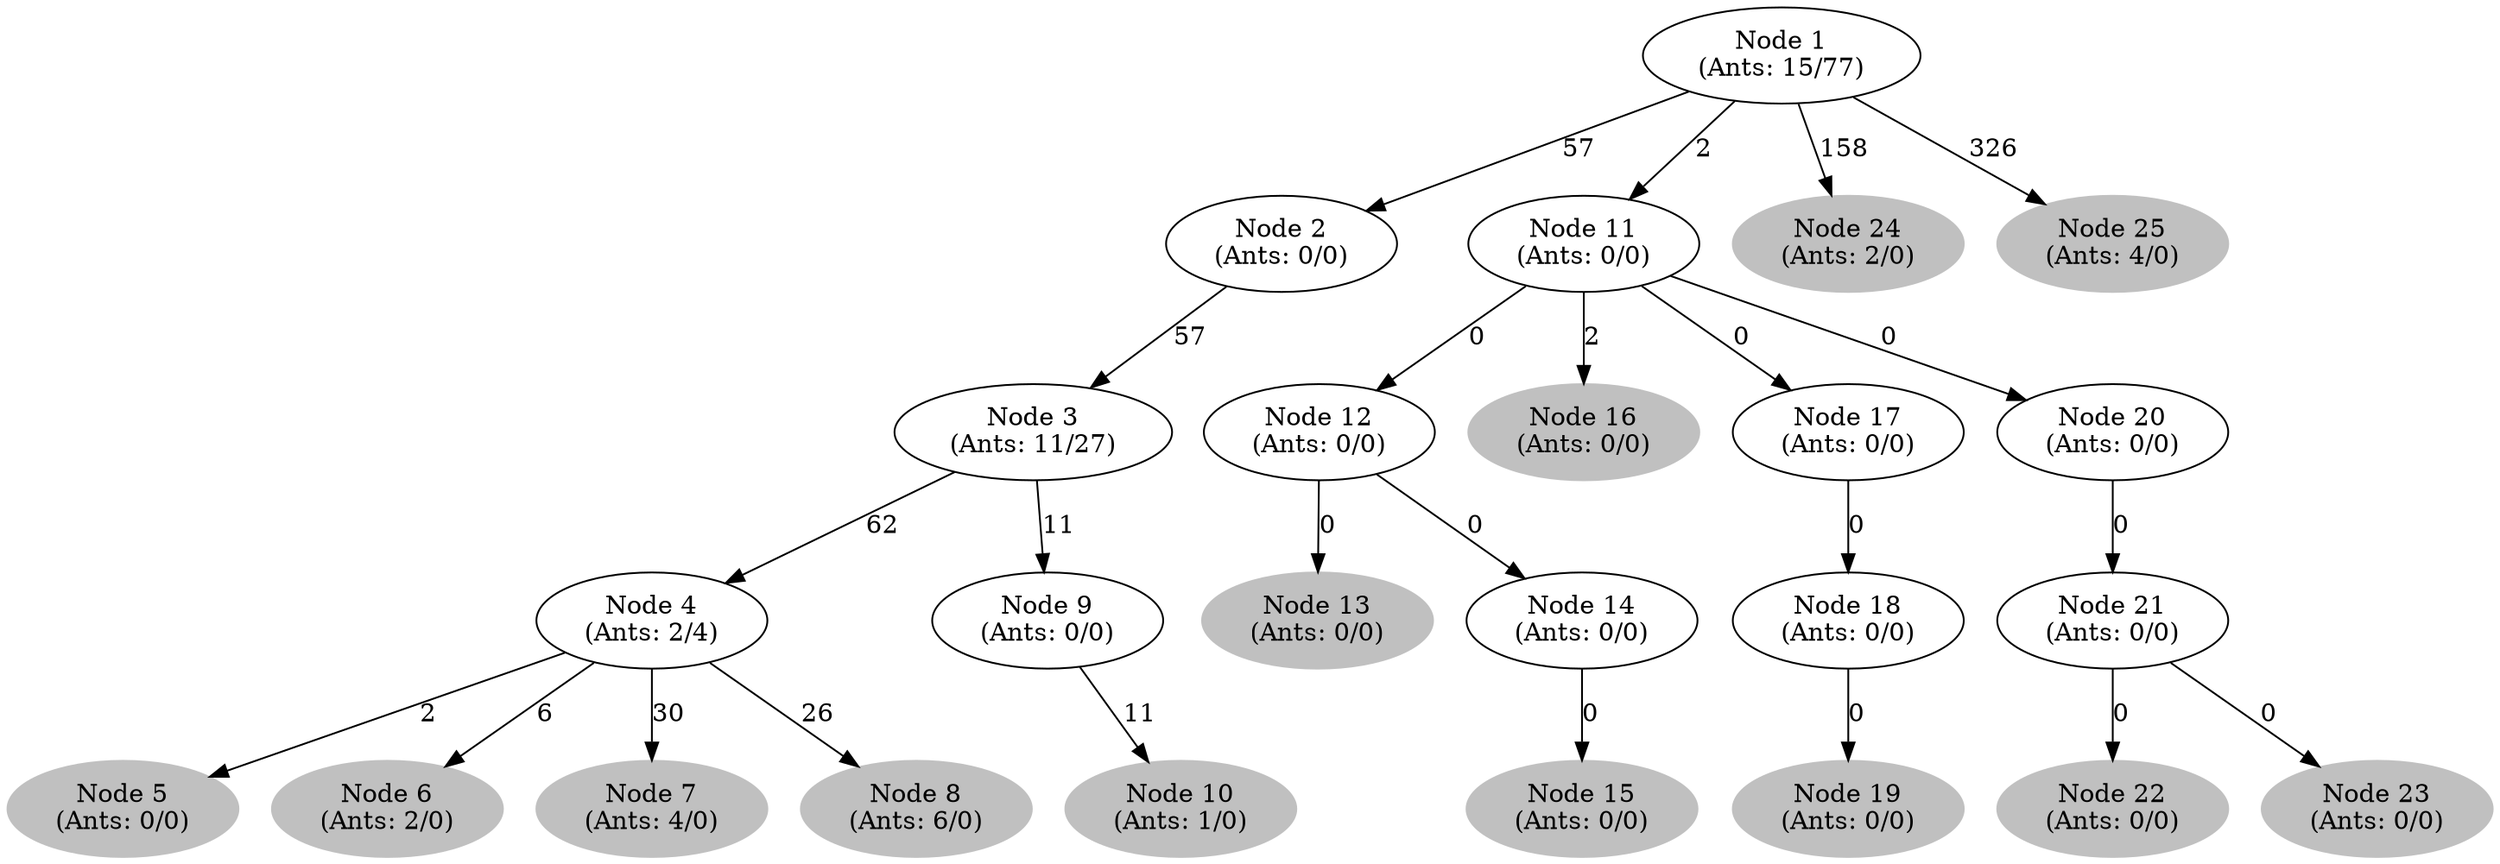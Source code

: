 digraph G {
	
	 "Node 1\n(Ants: 15/77)" -> "Node 2\n(Ants: 0/0)" [label=57];
	 "Node 2\n(Ants: 0/0)" -> "Node 3\n(Ants: 11/27)" [label=57];
	 "Node 3\n(Ants: 11/27)" -> "Node 4\n(Ants: 2/4)" [label=62];
	 "Node 5\n(Ants: 0/0)" [style=filled,color="gray"];
	"Node 4\n(Ants: 2/4)" -> "Node 5\n(Ants: 0/0)" [label=2];
	 "Node 6\n(Ants: 2/0)" [style=filled,color="gray"];
	"Node 4\n(Ants: 2/4)" -> "Node 6\n(Ants: 2/0)" [label=6];
	 "Node 7\n(Ants: 4/0)" [style=filled,color="gray"];
	"Node 4\n(Ants: 2/4)" -> "Node 7\n(Ants: 4/0)" [label=30];
	 "Node 8\n(Ants: 6/0)" [style=filled,color="gray"];
	"Node 4\n(Ants: 2/4)" -> "Node 8\n(Ants: 6/0)" [label=26];
	 "Node 3\n(Ants: 11/27)" -> "Node 9\n(Ants: 0/0)" [label=11];
	 "Node 10\n(Ants: 1/0)" [style=filled,color="gray"];
	"Node 9\n(Ants: 0/0)" -> "Node 10\n(Ants: 1/0)" [label=11];
	 "Node 1\n(Ants: 15/77)" -> "Node 11\n(Ants: 0/0)" [label=2];
	 "Node 11\n(Ants: 0/0)" -> "Node 12\n(Ants: 0/0)" [label=0];
	 "Node 13\n(Ants: 0/0)" [style=filled,color="gray"];
	"Node 12\n(Ants: 0/0)" -> "Node 13\n(Ants: 0/0)" [label=0];
	 "Node 12\n(Ants: 0/0)" -> "Node 14\n(Ants: 0/0)" [label=0];
	 "Node 15\n(Ants: 0/0)" [style=filled,color="gray"];
	"Node 14\n(Ants: 0/0)" -> "Node 15\n(Ants: 0/0)" [label=0];
	 "Node 16\n(Ants: 0/0)" [style=filled,color="gray"];
	"Node 11\n(Ants: 0/0)" -> "Node 16\n(Ants: 0/0)" [label=2];
	 "Node 11\n(Ants: 0/0)" -> "Node 17\n(Ants: 0/0)" [label=0];
	 "Node 17\n(Ants: 0/0)" -> "Node 18\n(Ants: 0/0)" [label=0];
	 "Node 19\n(Ants: 0/0)" [style=filled,color="gray"];
	"Node 18\n(Ants: 0/0)" -> "Node 19\n(Ants: 0/0)" [label=0];
	 "Node 11\n(Ants: 0/0)" -> "Node 20\n(Ants: 0/0)" [label=0];
	 "Node 20\n(Ants: 0/0)" -> "Node 21\n(Ants: 0/0)" [label=0];
	 "Node 22\n(Ants: 0/0)" [style=filled,color="gray"];
	"Node 21\n(Ants: 0/0)" -> "Node 22\n(Ants: 0/0)" [label=0];
	 "Node 23\n(Ants: 0/0)" [style=filled,color="gray"];
	"Node 21\n(Ants: 0/0)" -> "Node 23\n(Ants: 0/0)" [label=0];
	 "Node 24\n(Ants: 2/0)" [style=filled,color="gray"];
	"Node 1\n(Ants: 15/77)" -> "Node 24\n(Ants: 2/0)" [label=158];
	 "Node 25\n(Ants: 4/0)" [style=filled,color="gray"];
	"Node 1\n(Ants: 15/77)" -> "Node 25\n(Ants: 4/0)" [label=326];
	 
}
